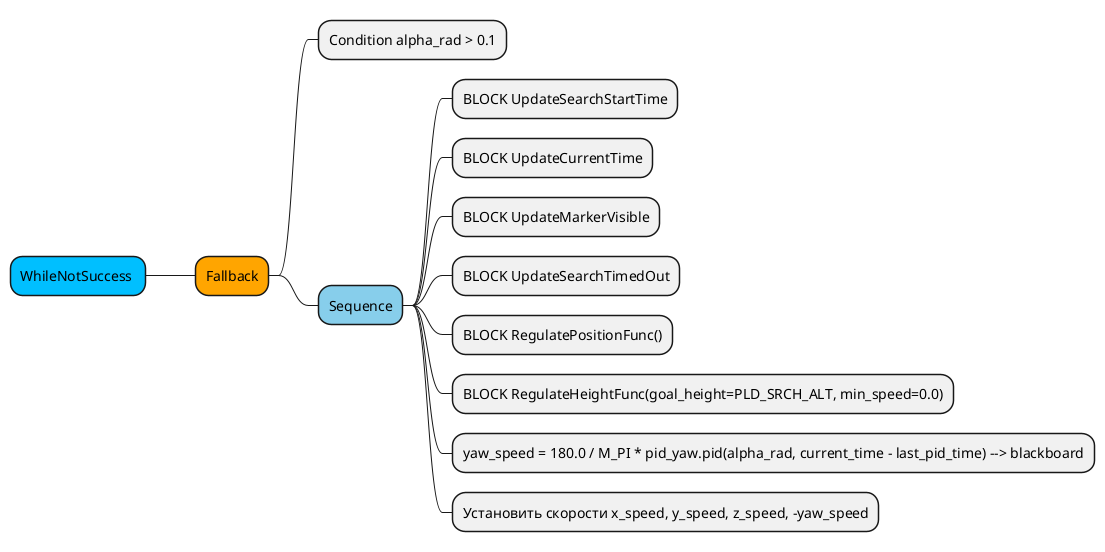 @startmindmap

*[#DeepSkyBlue] WhileNotSuccess 
    *[#Orange] Fallback
        * Condition alpha_rad > 0.1
        *[#SkyBlue] Sequence
            * BLOCK UpdateSearchStartTime
            * BLOCK UpdateCurrentTime
            * BLOCK UpdateMarkerVisible
            * BLOCK UpdateSearchTimedOut
            * BLOCK RegulatePositionFunc()
            * BLOCK RegulateHeightFunc(goal_height=PLD_SRCH_ALT, min_speed=0.0)
            * yaw_speed = 180.0 / M_PI * pid_yaw.pid(alpha_rad, current_time - last_pid_time) --> blackboard
            * Установить скорости x_speed, y_speed, z_speed, -yaw_speed

@endmindmap
